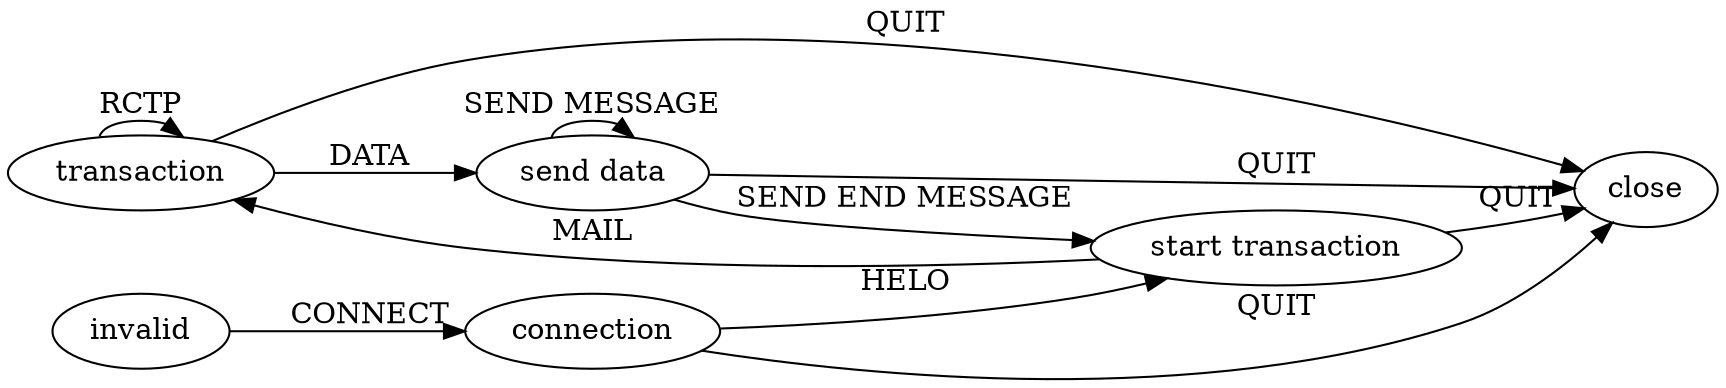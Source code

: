digraph test {
rankdir=LR;
ranksep=0.1; nodesep=0.1; defaultdist = 0.1; len = 0.1;
"transaction" -> "transaction" [label="RCTP"];
"start transaction" -> "transaction" [label="MAIL"];
"transaction" -> "send data" [label="DATA"];
"send data" -> "close" [label="QUIT"];
"send data" -> "start transaction" [label="SEND END MESSAGE"];
"send data" -> "send data" [label="SEND MESSAGE"];
"connection" -> "close" [label="QUIT"];
"start transaction" -> "close" [label="QUIT"];
"connection" -> "start transaction" [label="HELO"];
"transaction" -> "close" [label="QUIT"];
"invalid" -> "connection" [label="CONNECT"];
}

